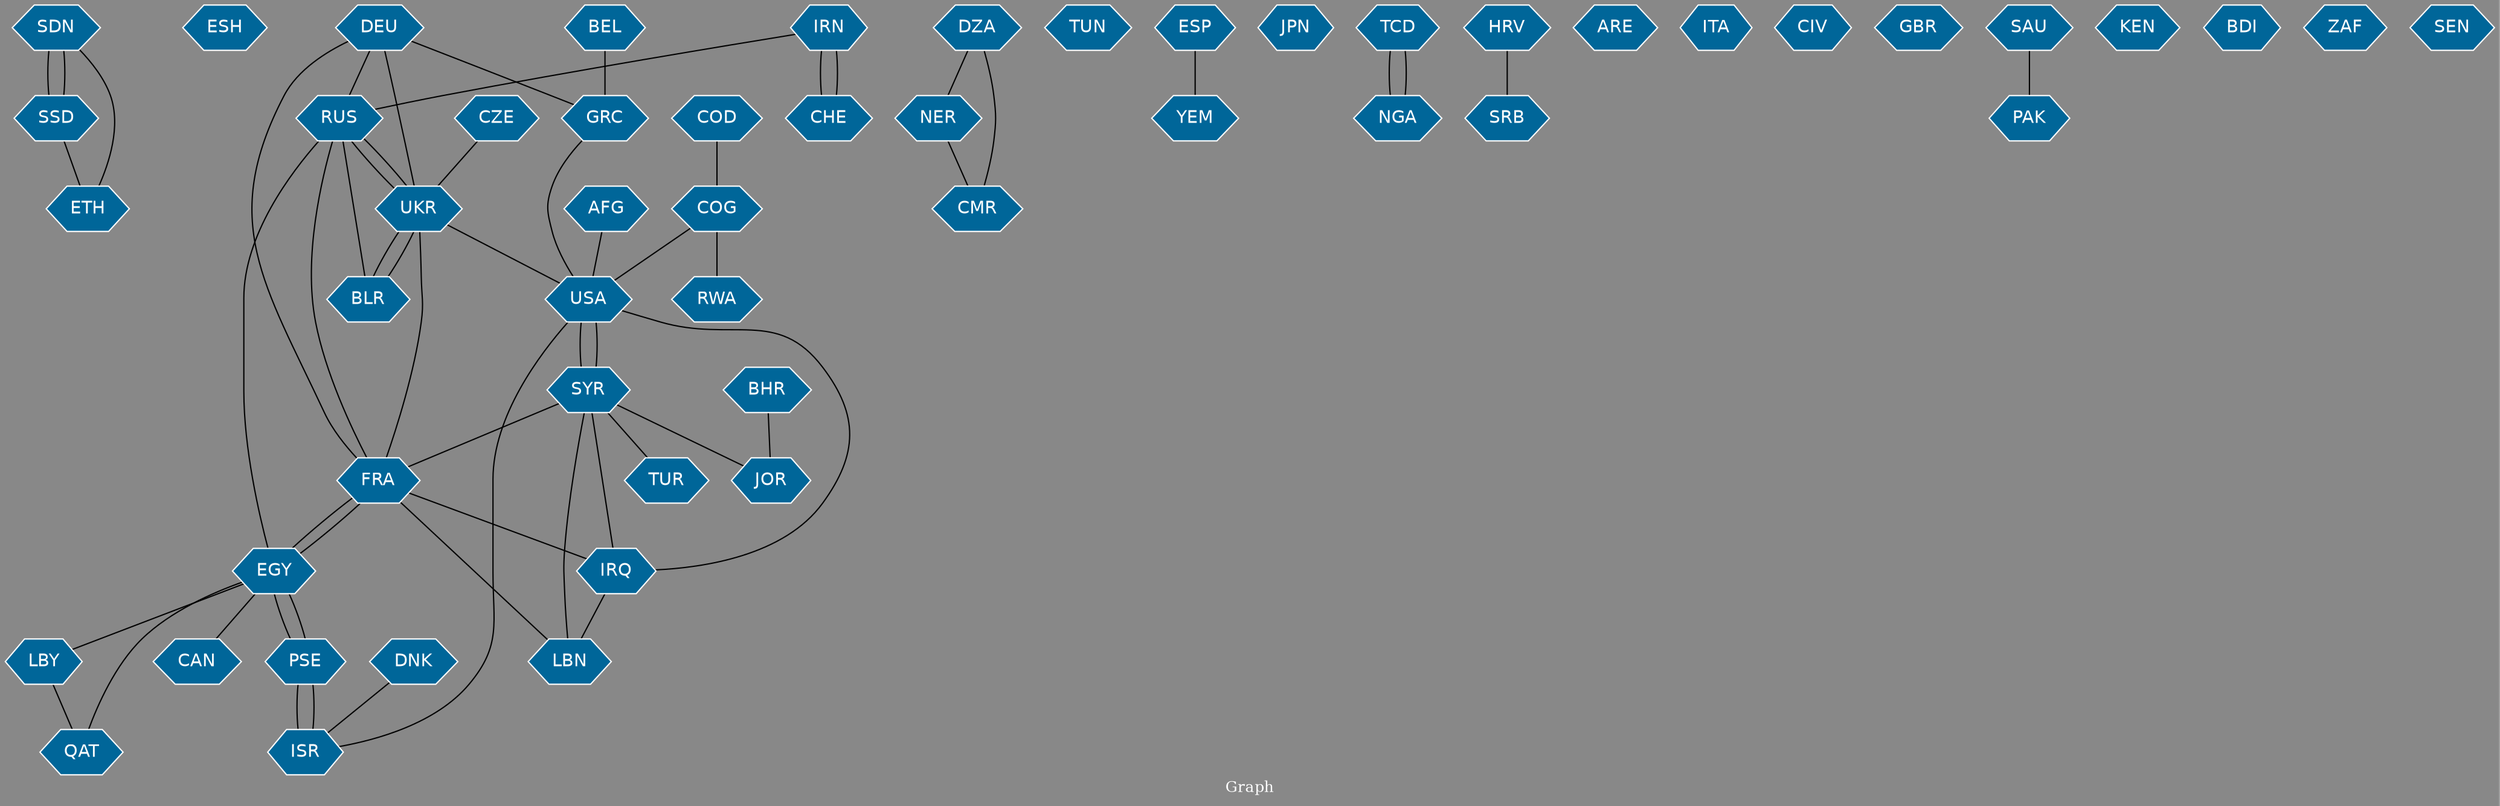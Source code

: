 // Countries together in item graph
graph {
	graph [bgcolor="#888888" fontcolor=white fontsize=12 label="Graph" outputorder=edgesfirst overlap=prism]
	node [color=white fillcolor="#006699" fontcolor=white fontname=Helvetica shape=hexagon style=filled]
	edge [arrowhead=open color=black fontcolor=white fontname=Courier fontsize=12]
		SDN [label=SDN]
		SSD [label=SSD]
		ESH [label=ESH]
		DEU [label=DEU]
		RUS [label=RUS]
		UKR [label=UKR]
		PSE [label=PSE]
		FRA [label=FRA]
		SYR [label=SYR]
		DZA [label=DZA]
		NER [label=NER]
		CMR [label=CMR]
		TUN [label=TUN]
		YEM [label=YEM]
		JPN [label=JPN]
		IRN [label=IRN]
		EGY [label=EGY]
		USA [label=USA]
		ETH [label=ETH]
		TCD [label=TCD]
		NGA [label=NGA]
		GRC [label=GRC]
		HRV [label=HRV]
		SRB [label=SRB]
		DNK [label=DNK]
		LBN [label=LBN]
		BLR [label=BLR]
		LBY [label=LBY]
		ARE [label=ARE]
		IRQ [label=IRQ]
		ISR [label=ISR]
		TUR [label=TUR]
		ITA [label=ITA]
		CHE [label=CHE]
		BEL [label=BEL]
		CIV [label=CIV]
		CZE [label=CZE]
		COG [label=COG]
		RWA [label=RWA]
		QAT [label=QAT]
		JOR [label=JOR]
		ESP [label=ESP]
		COD [label=COD]
		GBR [label=GBR]
		SAU [label=SAU]
		PAK [label=PAK]
		CAN [label=CAN]
		AFG [label=AFG]
		KEN [label=KEN]
		BDI [label=BDI]
		ZAF [label=ZAF]
		BHR [label=BHR]
		SEN [label=SEN]
			PSE -- ISR [weight=1]
			IRN -- RUS [weight=1]
			SYR -- USA [weight=1]
			DEU -- UKR [weight=2]
			ISR -- PSE [weight=2]
			NER -- CMR [weight=1]
			DEU -- RUS [weight=2]
			UKR -- BLR [weight=3]
			ESP -- YEM [weight=1]
			SSD -- ETH [weight=1]
			TCD -- NGA [weight=2]
			EGY -- RUS [weight=2]
			COG -- USA [weight=1]
			EGY -- PSE [weight=1]
			DEU -- FRA [weight=1]
			BHR -- JOR [weight=1]
			IRQ -- USA [weight=1]
			DNK -- ISR [weight=1]
			DZA -- NER [weight=1]
			QAT -- EGY [weight=1]
			FRA -- IRQ [weight=1]
			SDN -- ETH [weight=1]
			ISR -- USA [weight=1]
			SYR -- JOR [weight=1]
			SYR -- TUR [weight=1]
			UKR -- RUS [weight=1]
			CHE -- IRN [weight=1]
			USA -- SYR [weight=1]
			DZA -- CMR [weight=1]
			AFG -- USA [weight=1]
			SAU -- PAK [weight=1]
			BLR -- UKR [weight=3]
			PSE -- EGY [weight=1]
			LBY -- QAT [weight=1]
			EGY -- FRA [weight=2]
			BEL -- GRC [weight=1]
			SYR -- LBN [weight=1]
			HRV -- SRB [weight=1]
			RUS -- UKR [weight=3]
			IRQ -- SYR [weight=1]
			FRA -- RUS [weight=1]
			RUS -- BLR [weight=1]
			GRC -- USA [weight=1]
			COG -- RWA [weight=1]
			UKR -- USA [weight=1]
			DEU -- GRC [weight=1]
			SDN -- SSD [weight=4]
			SYR -- FRA [weight=1]
			FRA -- LBN [weight=1]
			EGY -- LBY [weight=1]
			EGY -- CAN [weight=1]
			IRQ -- LBN [weight=1]
			IRN -- CHE [weight=1]
			SSD -- SDN [weight=2]
			COD -- COG [weight=1]
			FRA -- UKR [weight=2]
			CZE -- UKR [weight=1]
			NGA -- TCD [weight=1]
			FRA -- EGY [weight=1]
}